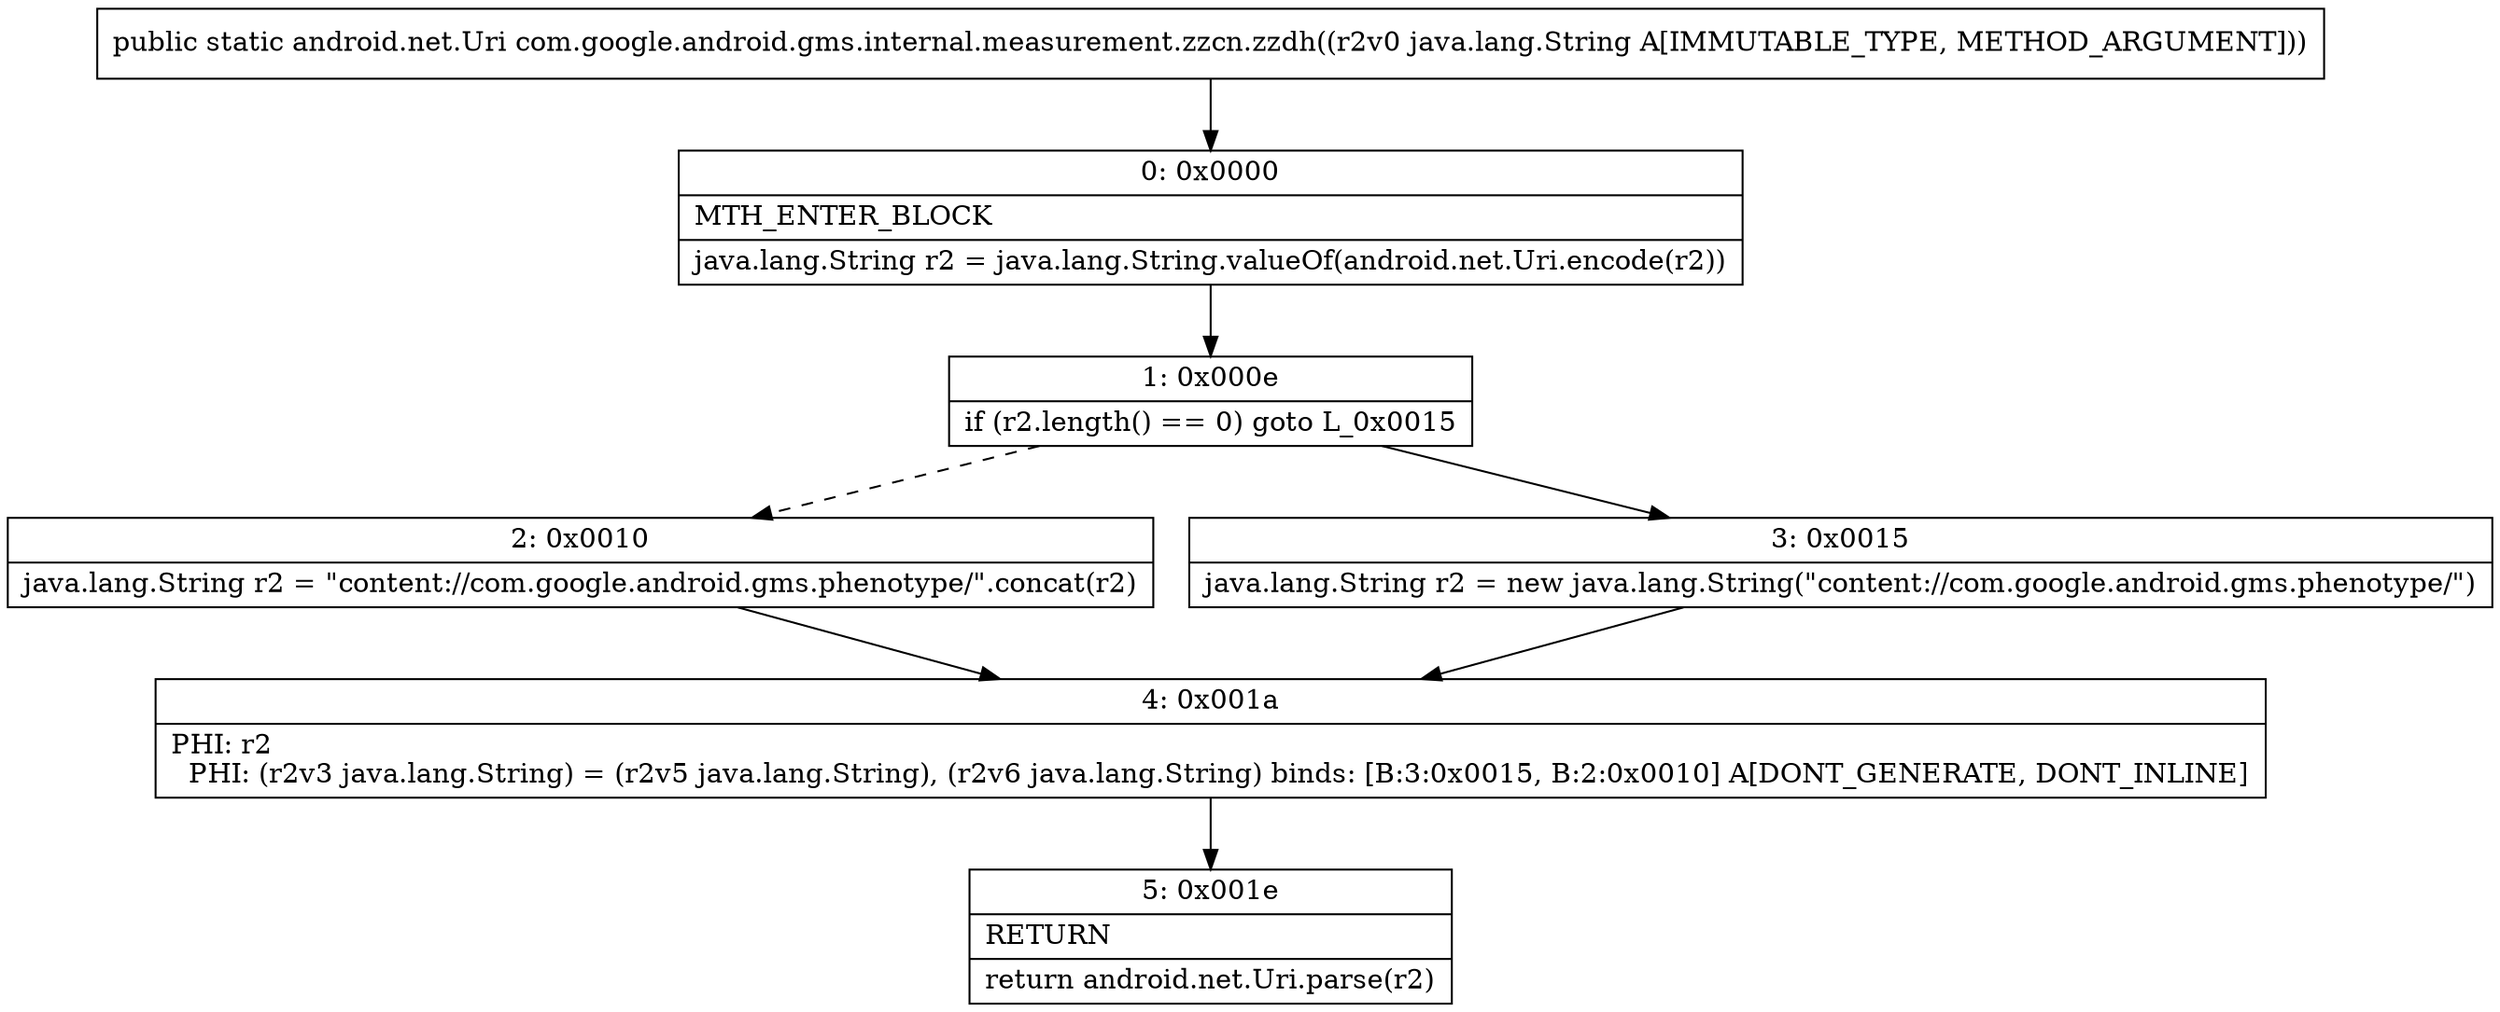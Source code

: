 digraph "CFG forcom.google.android.gms.internal.measurement.zzcn.zzdh(Ljava\/lang\/String;)Landroid\/net\/Uri;" {
Node_0 [shape=record,label="{0\:\ 0x0000|MTH_ENTER_BLOCK\l|java.lang.String r2 = java.lang.String.valueOf(android.net.Uri.encode(r2))\l}"];
Node_1 [shape=record,label="{1\:\ 0x000e|if (r2.length() == 0) goto L_0x0015\l}"];
Node_2 [shape=record,label="{2\:\ 0x0010|java.lang.String r2 = \"content:\/\/com.google.android.gms.phenotype\/\".concat(r2)\l}"];
Node_3 [shape=record,label="{3\:\ 0x0015|java.lang.String r2 = new java.lang.String(\"content:\/\/com.google.android.gms.phenotype\/\")\l}"];
Node_4 [shape=record,label="{4\:\ 0x001a|PHI: r2 \l  PHI: (r2v3 java.lang.String) = (r2v5 java.lang.String), (r2v6 java.lang.String) binds: [B:3:0x0015, B:2:0x0010] A[DONT_GENERATE, DONT_INLINE]\l}"];
Node_5 [shape=record,label="{5\:\ 0x001e|RETURN\l|return android.net.Uri.parse(r2)\l}"];
MethodNode[shape=record,label="{public static android.net.Uri com.google.android.gms.internal.measurement.zzcn.zzdh((r2v0 java.lang.String A[IMMUTABLE_TYPE, METHOD_ARGUMENT])) }"];
MethodNode -> Node_0;
Node_0 -> Node_1;
Node_1 -> Node_2[style=dashed];
Node_1 -> Node_3;
Node_2 -> Node_4;
Node_3 -> Node_4;
Node_4 -> Node_5;
}

